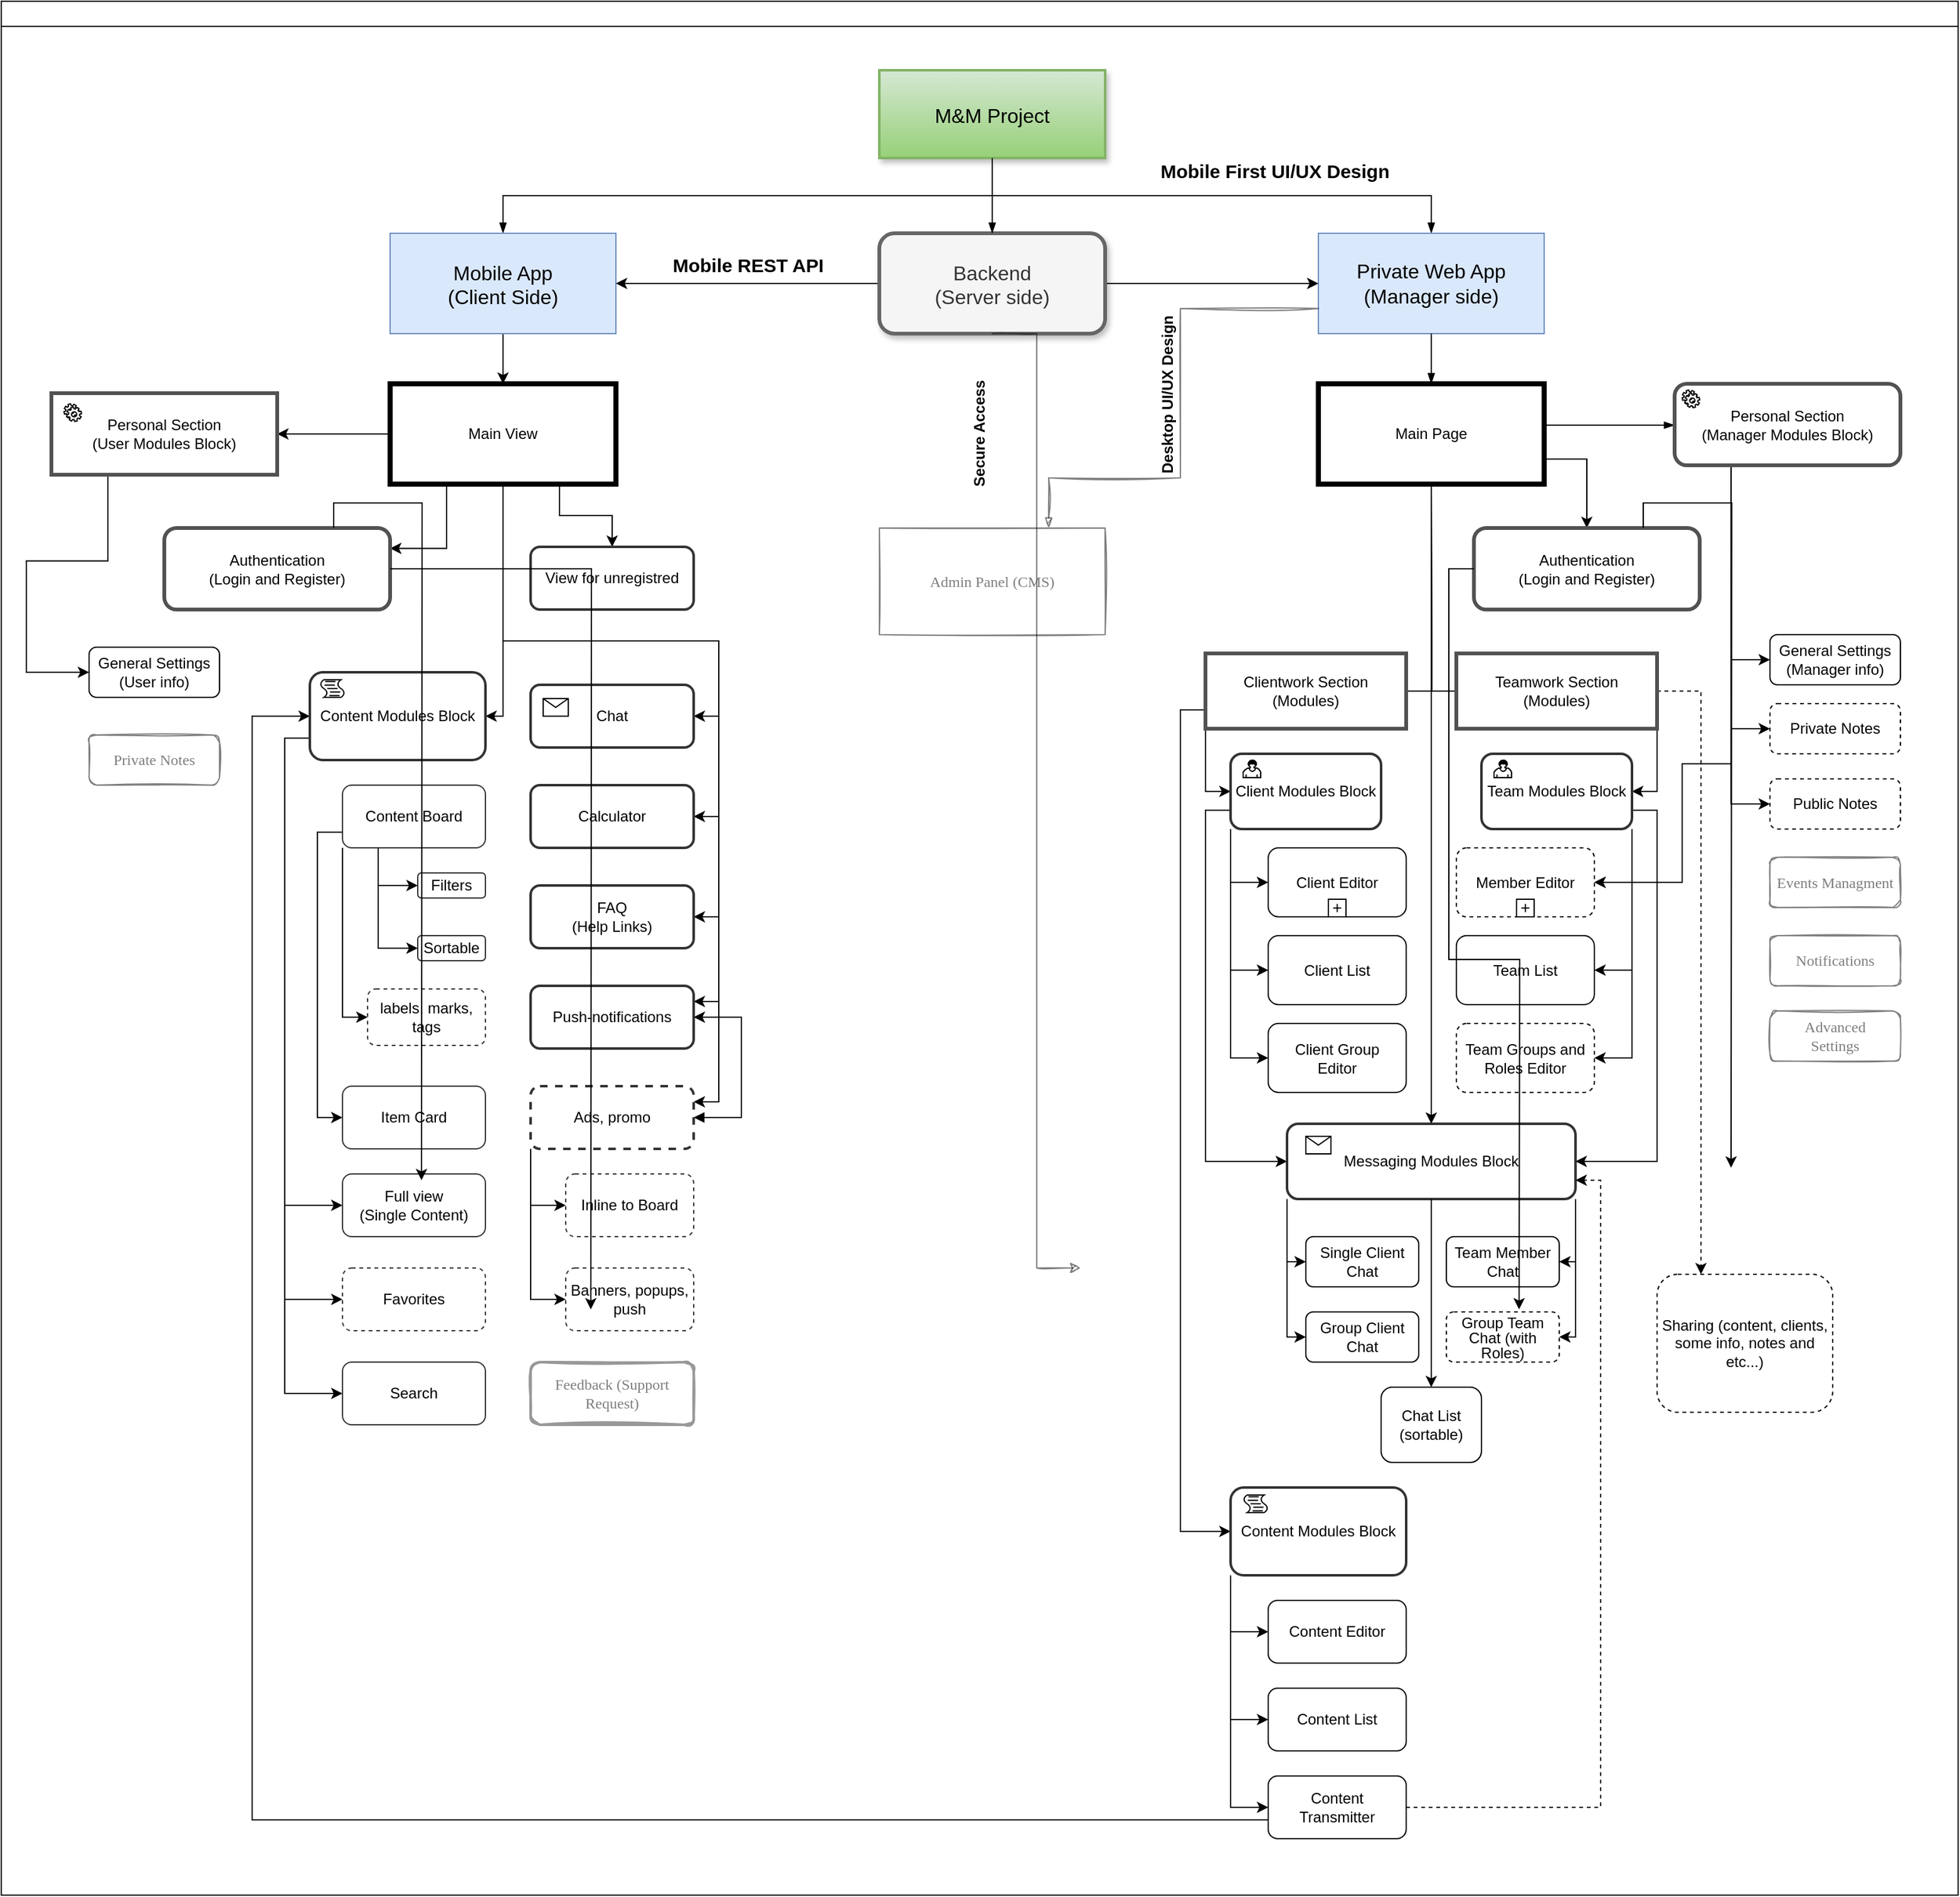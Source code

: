 <mxfile version="13.3.5" type="github"><diagram id="prtHgNgQTEPvFCAcTncT" name="Page-1"><mxGraphModel dx="7110" dy="5968.5" grid="1" gridSize="10" guides="1" tooltips="1" connect="1" arrows="1" fold="1" page="1" pageScale="1.5" pageWidth="827" pageHeight="1169" math="0" shadow="0"><root><mxCell id="0"/><mxCell id="1" parent="0"/><mxCell id="dNxyNK7c78bLwvsdeMH5-11" value="" style="swimlane;html=1;startSize=20;horizontal=1;containerType=tree;glass=0;sketch=0;" parent="1" vertex="1"><mxGeometry x="90" y="-1700" width="1560" height="1510" as="geometry"/></mxCell><UserObject label="M&amp;M Project" name="Evan Miller" position="CFO" location="Office 1" email="me@example.com" placeholders="1" id="dNxyNK7c78bLwvsdeMH5-12"><mxCell style="shadow=1;rounded=0;strokeWidth=2;fillColor=#d5e8d4;strokeColor=#82b366;gradientColor=#97d077;fontSize=16;" parent="dNxyNK7c78bLwvsdeMH5-11" vertex="1"><mxGeometry x="700" y="55" width="180" height="70" as="geometry"/></mxCell></UserObject><mxCell id="dNxyNK7c78bLwvsdeMH5-13" value="" style="endArrow=blockThin;endFill=1;fontSize=11;edgeStyle=elbowEdgeStyle;elbow=vertical;rounded=0;" parent="dNxyNK7c78bLwvsdeMH5-11" source="dNxyNK7c78bLwvsdeMH5-12" target="dNxyNK7c78bLwvsdeMH5-14" edge="1"><mxGeometry relative="1" as="geometry"/></mxCell><mxCell id="cLNe3ezKOy1IJ42l0Gmc-123" style="edgeStyle=elbowEdgeStyle;rounded=0;orthogonalLoop=1;jettySize=auto;html=1;exitX=0.5;exitY=1;exitDx=0;exitDy=0;entryX=0.5;entryY=0;entryDx=0;entryDy=0;shadow=0;" parent="dNxyNK7c78bLwvsdeMH5-11" source="dNxyNK7c78bLwvsdeMH5-14" target="cLNe3ezKOy1IJ42l0Gmc-119" edge="1"><mxGeometry relative="1" as="geometry"/></mxCell><mxCell id="cLNe3ezKOy1IJ42l0Gmc-186" style="edgeStyle=orthogonalEdgeStyle;rounded=0;orthogonalLoop=1;jettySize=auto;html=1;exitX=0.5;exitY=1;exitDx=0;exitDy=0;entryX=1;entryY=0.25;entryDx=0;entryDy=0;shadow=0;startArrow=none;startFill=0;fontFamily=Comic Sans MS;fontSize=16;" parent="dNxyNK7c78bLwvsdeMH5-11" source="cLNe3ezKOy1IJ42l0Gmc-119" target="cLNe3ezKOy1IJ42l0Gmc-177" edge="1"><mxGeometry relative="1" as="geometry"><Array as="points"><mxPoint x="400" y="510"/><mxPoint x="572" y="510"/><mxPoint x="572" y="877"/></Array></mxGeometry></mxCell><UserObject label="Mobile App &#10;(Client Side)" name="Edward Morrison" position="Brand Manager" location="Office 2" email="me@example.com" placeholders="1" id="dNxyNK7c78bLwvsdeMH5-14"><mxCell style="fillColor=#dae8fc;strokeColor=#6c8ebf;fontSize=16;" parent="dNxyNK7c78bLwvsdeMH5-11" vertex="1"><mxGeometry x="310" y="185" width="180" height="80" as="geometry"/></mxCell></UserObject><mxCell id="dNxyNK7c78bLwvsdeMH5-17" value="" style="endArrow=blockThin;endFill=1;fontSize=11;edgeStyle=elbowEdgeStyle;elbow=vertical;rounded=0;" parent="dNxyNK7c78bLwvsdeMH5-11" source="dNxyNK7c78bLwvsdeMH5-12" target="dNxyNK7c78bLwvsdeMH5-18" edge="1"><mxGeometry relative="1" as="geometry"/></mxCell><UserObject label="Private Web App &lt;br style=&quot;font-size: 16px;&quot;&gt;(Manager side)" placeholders="1" id="dNxyNK7c78bLwvsdeMH5-18"><mxCell style="whiteSpace=wrap;html=1;shadow=0;perimeterSpacing=0;fillColor=#dae8fc;strokeColor=#6c8ebf;fontSize=16;" parent="dNxyNK7c78bLwvsdeMH5-11" vertex="1"><mxGeometry x="1050" y="185" width="180" height="80" as="geometry"/></mxCell></UserObject><mxCell id="cLNe3ezKOy1IJ42l0Gmc-124" style="edgeStyle=elbowEdgeStyle;rounded=0;orthogonalLoop=1;jettySize=auto;html=1;exitX=0;exitY=0.5;exitDx=0;exitDy=0;entryX=1;entryY=0.5;entryDx=0;entryDy=0;shadow=0;" parent="dNxyNK7c78bLwvsdeMH5-11" source="dNxyNK7c78bLwvsdeMH5-16" target="dNxyNK7c78bLwvsdeMH5-14" edge="1"><mxGeometry relative="1" as="geometry"/></mxCell><mxCell id="cLNe3ezKOy1IJ42l0Gmc-125" style="edgeStyle=elbowEdgeStyle;rounded=0;orthogonalLoop=1;jettySize=auto;html=1;exitX=1;exitY=0.5;exitDx=0;exitDy=0;entryX=0;entryY=0.5;entryDx=0;entryDy=0;shadow=0;" parent="dNxyNK7c78bLwvsdeMH5-11" source="dNxyNK7c78bLwvsdeMH5-16" target="dNxyNK7c78bLwvsdeMH5-18" edge="1"><mxGeometry relative="1" as="geometry"/></mxCell><UserObject label="Backend &#10;(Server side)" placeholders="1" id="dNxyNK7c78bLwvsdeMH5-16"><mxCell style="rounded=1;shadow=1;fillColor=#f5f5f5;strokeColor=#666666;fontColor=#333333;glass=0;strokeWidth=3;fontSize=16;" parent="dNxyNK7c78bLwvsdeMH5-11" vertex="1"><mxGeometry x="700" y="185" width="180" height="80" as="geometry"/></mxCell></UserObject><mxCell id="dNxyNK7c78bLwvsdeMH5-15" value="" style="endArrow=blockThin;endFill=1;fontSize=11;edgeStyle=elbowEdgeStyle;elbow=vertical;rounded=0;" parent="dNxyNK7c78bLwvsdeMH5-11" source="dNxyNK7c78bLwvsdeMH5-12" target="dNxyNK7c78bLwvsdeMH5-16" edge="1"><mxGeometry relative="1" as="geometry"/></mxCell><mxCell id="cLNe3ezKOy1IJ42l0Gmc-4" value="" style="edgeStyle=orthogonalEdgeStyle;startArrow=none;endArrow=none;rounded=0;targetPortConstraint=eastwest;sourcePortConstraint=northsouth;" parent="dNxyNK7c78bLwvsdeMH5-11" target="cLNe3ezKOy1IJ42l0Gmc-6" edge="1"><mxGeometry relative="1" as="geometry"><mxPoint x="1140" y="385" as="sourcePoint"/></mxGeometry></mxCell><mxCell id="cLNe3ezKOy1IJ42l0Gmc-5" value="" style="edgeStyle=orthogonalEdgeStyle;startArrow=none;endArrow=none;rounded=0;targetPortConstraint=eastwest;sourcePortConstraint=northsouth;" parent="dNxyNK7c78bLwvsdeMH5-11" target="cLNe3ezKOy1IJ42l0Gmc-7" edge="1"><mxGeometry relative="1" as="geometry"><mxPoint x="1140" y="385" as="sourcePoint"/></mxGeometry></mxCell><mxCell id="cLNe3ezKOy1IJ42l0Gmc-58" style="edgeStyle=orthogonalEdgeStyle;rounded=0;orthogonalLoop=1;jettySize=auto;html=1;exitX=0;exitY=1;exitDx=0;exitDy=0;entryX=0;entryY=0.5;entryDx=0;entryDy=0;" parent="dNxyNK7c78bLwvsdeMH5-11" source="cLNe3ezKOy1IJ42l0Gmc-6" target="cLNe3ezKOy1IJ42l0Gmc-13" edge="1"><mxGeometry relative="1" as="geometry"/></mxCell><mxCell id="cLNe3ezKOy1IJ42l0Gmc-101" style="edgeStyle=orthogonalEdgeStyle;rounded=0;orthogonalLoop=1;jettySize=auto;html=1;exitX=0;exitY=0.75;exitDx=0;exitDy=0;entryX=0;entryY=0.5;entryDx=0;entryDy=0;" parent="dNxyNK7c78bLwvsdeMH5-11" source="cLNe3ezKOy1IJ42l0Gmc-6" target="cLNe3ezKOy1IJ42l0Gmc-100" edge="1"><mxGeometry relative="1" as="geometry"/></mxCell><mxCell id="cLNe3ezKOy1IJ42l0Gmc-6" value="Clientwork Section&lt;br&gt;(Modules)" style="whiteSpace=wrap;html=1;align=center;verticalAlign=middle;treeFolding=1;treeMoving=1;strokeWidth=3;strokeColor=#525252;" parent="dNxyNK7c78bLwvsdeMH5-11" vertex="1"><mxGeometry x="960" y="520" width="160" height="60" as="geometry"/></mxCell><mxCell id="cLNe3ezKOy1IJ42l0Gmc-75" style="edgeStyle=orthogonalEdgeStyle;rounded=0;orthogonalLoop=1;jettySize=auto;html=1;exitX=1;exitY=1;exitDx=0;exitDy=0;entryX=1;entryY=0.5;entryDx=0;entryDy=0;" parent="dNxyNK7c78bLwvsdeMH5-11" source="cLNe3ezKOy1IJ42l0Gmc-7" target="cLNe3ezKOy1IJ42l0Gmc-40" edge="1"><mxGeometry relative="1" as="geometry"><Array as="points"><mxPoint x="1320" y="630"/></Array></mxGeometry></mxCell><mxCell id="cLNe3ezKOy1IJ42l0Gmc-118" style="edgeStyle=elbowEdgeStyle;rounded=0;orthogonalLoop=1;jettySize=auto;html=1;exitX=1;exitY=0.5;exitDx=0;exitDy=0;entryX=0.25;entryY=0;entryDx=0;entryDy=0;shadow=0;dashed=1;" parent="dNxyNK7c78bLwvsdeMH5-11" source="cLNe3ezKOy1IJ42l0Gmc-7" target="cLNe3ezKOy1IJ42l0Gmc-115" edge="1"><mxGeometry relative="1" as="geometry"><Array as="points"><mxPoint x="1355" y="655"/></Array></mxGeometry></mxCell><mxCell id="cLNe3ezKOy1IJ42l0Gmc-7" value="Teamwork Section&lt;br&gt;(Modules)" style="whiteSpace=wrap;html=1;align=center;verticalAlign=middle;treeFolding=1;treeMoving=1;strokeWidth=3;strokeColor=#525252;" parent="dNxyNK7c78bLwvsdeMH5-11" vertex="1"><mxGeometry x="1160" y="520" width="160" height="60" as="geometry"/></mxCell><mxCell id="cLNe3ezKOy1IJ42l0Gmc-10" value="" style="endArrow=blockThin;endFill=1;fontSize=11;edgeStyle=elbowEdgeStyle;elbow=vertical;rounded=0;" parent="dNxyNK7c78bLwvsdeMH5-11" source="dNxyNK7c78bLwvsdeMH5-18" target="cLNe3ezKOy1IJ42l0Gmc-11" edge="1"><mxGeometry relative="1" as="geometry"><mxPoint x="830" y="140" as="sourcePoint"/></mxGeometry></mxCell><mxCell id="cLNe3ezKOy1IJ42l0Gmc-167" style="edgeStyle=orthogonalEdgeStyle;rounded=0;orthogonalLoop=1;jettySize=auto;html=1;exitX=1;exitY=0.75;exitDx=0;exitDy=0;entryX=0.5;entryY=0;entryDx=0;entryDy=0;shadow=0;fontSize=16;" parent="dNxyNK7c78bLwvsdeMH5-11" source="cLNe3ezKOy1IJ42l0Gmc-11" target="cLNe3ezKOy1IJ42l0Gmc-164" edge="1"><mxGeometry relative="1" as="geometry"/></mxCell><UserObject label="Main Page" placeholders="1" id="cLNe3ezKOy1IJ42l0Gmc-11"><mxCell style="whiteSpace=wrap;html=1;shadow=0;sketch=0;glass=0;strokeWidth=4;" parent="dNxyNK7c78bLwvsdeMH5-11" vertex="1"><mxGeometry x="1050" y="305" width="180" height="80" as="geometry"/></mxCell></UserObject><mxCell id="cLNe3ezKOy1IJ42l0Gmc-66" style="edgeStyle=orthogonalEdgeStyle;rounded=0;orthogonalLoop=1;jettySize=auto;html=1;exitX=0;exitY=1;exitDx=0;exitDy=0;entryX=0;entryY=0.5;entryDx=0;entryDy=0;" parent="dNxyNK7c78bLwvsdeMH5-11" source="cLNe3ezKOy1IJ42l0Gmc-13" target="cLNe3ezKOy1IJ42l0Gmc-31" edge="1"><mxGeometry relative="1" as="geometry"/></mxCell><mxCell id="cLNe3ezKOy1IJ42l0Gmc-67" style="edgeStyle=orthogonalEdgeStyle;rounded=0;orthogonalLoop=1;jettySize=auto;html=1;exitX=0;exitY=1;exitDx=0;exitDy=0;entryX=0;entryY=0.5;entryDx=0;entryDy=0;" parent="dNxyNK7c78bLwvsdeMH5-11" source="cLNe3ezKOy1IJ42l0Gmc-13" target="cLNe3ezKOy1IJ42l0Gmc-34" edge="1"><mxGeometry relative="1" as="geometry"/></mxCell><mxCell id="cLNe3ezKOy1IJ42l0Gmc-68" style="edgeStyle=orthogonalEdgeStyle;rounded=0;orthogonalLoop=1;jettySize=auto;html=1;exitX=0;exitY=1;exitDx=0;exitDy=0;entryX=0;entryY=0.5;entryDx=0;entryDy=0;" parent="dNxyNK7c78bLwvsdeMH5-11" source="cLNe3ezKOy1IJ42l0Gmc-13" target="cLNe3ezKOy1IJ42l0Gmc-37" edge="1"><mxGeometry relative="1" as="geometry"/></mxCell><mxCell id="cLNe3ezKOy1IJ42l0Gmc-77" style="edgeStyle=orthogonalEdgeStyle;rounded=0;orthogonalLoop=1;jettySize=auto;html=1;exitX=0;exitY=0.75;exitDx=0;exitDy=0;entryX=0;entryY=0.5;entryDx=0;entryDy=0;" parent="dNxyNK7c78bLwvsdeMH5-11" source="cLNe3ezKOy1IJ42l0Gmc-13" target="cLNe3ezKOy1IJ42l0Gmc-17" edge="1"><mxGeometry relative="1" as="geometry"/></mxCell><mxCell id="cLNe3ezKOy1IJ42l0Gmc-13" value="Client Modules Block" style="rounded=1;whiteSpace=wrap;html=1;sketch=0;shadow=0;perimeterSpacing=0;strokeWidth=2;strokeColor=#333333;" parent="dNxyNK7c78bLwvsdeMH5-11" vertex="1"><mxGeometry x="980" y="600" width="120" height="60" as="geometry"/></mxCell><mxCell id="cLNe3ezKOy1IJ42l0Gmc-15" value="Single Client Chat" style="rounded=1;whiteSpace=wrap;html=1;" parent="dNxyNK7c78bLwvsdeMH5-11" vertex="1"><mxGeometry x="1040" y="985" width="90" height="40" as="geometry"/></mxCell><mxCell id="cLNe3ezKOy1IJ42l0Gmc-81" style="edgeStyle=orthogonalEdgeStyle;rounded=0;orthogonalLoop=1;jettySize=auto;html=1;exitX=0;exitY=1;exitDx=0;exitDy=0;entryX=0;entryY=0.5;entryDx=0;entryDy=0;" parent="dNxyNK7c78bLwvsdeMH5-11" source="cLNe3ezKOy1IJ42l0Gmc-17" target="cLNe3ezKOy1IJ42l0Gmc-15" edge="1"><mxGeometry relative="1" as="geometry"><Array as="points"><mxPoint x="1025" y="1005"/></Array></mxGeometry></mxCell><mxCell id="cLNe3ezKOy1IJ42l0Gmc-82" style="edgeStyle=orthogonalEdgeStyle;rounded=0;orthogonalLoop=1;jettySize=auto;html=1;exitX=0;exitY=1;exitDx=0;exitDy=0;entryX=0;entryY=0.5;entryDx=0;entryDy=0;" parent="dNxyNK7c78bLwvsdeMH5-11" source="cLNe3ezKOy1IJ42l0Gmc-17" target="cLNe3ezKOy1IJ42l0Gmc-39" edge="1"><mxGeometry relative="1" as="geometry"><Array as="points"><mxPoint x="1025" y="1065"/></Array></mxGeometry></mxCell><mxCell id="cLNe3ezKOy1IJ42l0Gmc-83" style="edgeStyle=orthogonalEdgeStyle;rounded=0;orthogonalLoop=1;jettySize=auto;html=1;exitX=1;exitY=1;exitDx=0;exitDy=0;entryX=1;entryY=0.5;entryDx=0;entryDy=0;" parent="dNxyNK7c78bLwvsdeMH5-11" source="cLNe3ezKOy1IJ42l0Gmc-17" target="cLNe3ezKOy1IJ42l0Gmc-79" edge="1"><mxGeometry relative="1" as="geometry"><Array as="points"><mxPoint x="1255" y="1005"/></Array></mxGeometry></mxCell><mxCell id="cLNe3ezKOy1IJ42l0Gmc-84" style="edgeStyle=orthogonalEdgeStyle;rounded=0;orthogonalLoop=1;jettySize=auto;html=1;exitX=1;exitY=1;exitDx=0;exitDy=0;entryX=1;entryY=0.5;entryDx=0;entryDy=0;" parent="dNxyNK7c78bLwvsdeMH5-11" source="cLNe3ezKOy1IJ42l0Gmc-17" target="cLNe3ezKOy1IJ42l0Gmc-80" edge="1"><mxGeometry relative="1" as="geometry"><Array as="points"><mxPoint x="1255" y="1065"/></Array></mxGeometry></mxCell><mxCell id="cLNe3ezKOy1IJ42l0Gmc-17" value="Messaging Modules Block" style="rounded=1;whiteSpace=wrap;html=1;strokeWidth=2;strokeColor=#333333;" parent="dNxyNK7c78bLwvsdeMH5-11" vertex="1"><mxGeometry x="1025" y="895" width="230" height="60" as="geometry"/></mxCell><mxCell id="cLNe3ezKOy1IJ42l0Gmc-31" value="Client Editor" style="html=1;whiteSpace=wrap;rounded=1;dropTarget=0;shadow=0;" parent="dNxyNK7c78bLwvsdeMH5-11" vertex="1"><mxGeometry x="1010" y="675" width="110" height="55" as="geometry"/></mxCell><mxCell id="cLNe3ezKOy1IJ42l0Gmc-33" value="" style="html=1;shape=plus;outlineConnect=0;" parent="cLNe3ezKOy1IJ42l0Gmc-31" vertex="1"><mxGeometry x="0.5" y="1" width="14" height="14" relative="1" as="geometry"><mxPoint x="-7" y="-14" as="offset"/></mxGeometry></mxCell><mxCell id="cLNe3ezKOy1IJ42l0Gmc-34" value="Client List" style="html=1;whiteSpace=wrap;rounded=1;dropTarget=0;" parent="dNxyNK7c78bLwvsdeMH5-11" vertex="1"><mxGeometry x="1010" y="745" width="110" height="55" as="geometry"/></mxCell><mxCell id="cLNe3ezKOy1IJ42l0Gmc-37" value="Client Group&lt;br&gt;Editor" style="html=1;whiteSpace=wrap;rounded=1;dropTarget=0;" parent="dNxyNK7c78bLwvsdeMH5-11" vertex="1"><mxGeometry x="1010" y="815" width="110" height="55" as="geometry"/></mxCell><mxCell id="cLNe3ezKOy1IJ42l0Gmc-39" value="Group Client Chat" style="rounded=1;whiteSpace=wrap;html=1;" parent="dNxyNK7c78bLwvsdeMH5-11" vertex="1"><mxGeometry x="1040" y="1045" width="90" height="40" as="geometry"/></mxCell><mxCell id="cLNe3ezKOy1IJ42l0Gmc-69" style="edgeStyle=orthogonalEdgeStyle;rounded=0;orthogonalLoop=1;jettySize=auto;html=1;exitX=1;exitY=1;exitDx=0;exitDy=0;entryX=1;entryY=0.5;entryDx=0;entryDy=0;" parent="dNxyNK7c78bLwvsdeMH5-11" source="cLNe3ezKOy1IJ42l0Gmc-40" target="cLNe3ezKOy1IJ42l0Gmc-49" edge="1"><mxGeometry relative="1" as="geometry"/></mxCell><mxCell id="cLNe3ezKOy1IJ42l0Gmc-70" style="edgeStyle=orthogonalEdgeStyle;rounded=0;orthogonalLoop=1;jettySize=auto;html=1;exitX=1;exitY=1;exitDx=0;exitDy=0;entryX=1;entryY=0.5;entryDx=0;entryDy=0;" parent="dNxyNK7c78bLwvsdeMH5-11" source="cLNe3ezKOy1IJ42l0Gmc-40" target="cLNe3ezKOy1IJ42l0Gmc-52" edge="1"><mxGeometry relative="1" as="geometry"/></mxCell><mxCell id="cLNe3ezKOy1IJ42l0Gmc-71" style="edgeStyle=orthogonalEdgeStyle;rounded=0;orthogonalLoop=1;jettySize=auto;html=1;exitX=1;exitY=1;exitDx=0;exitDy=0;entryX=1;entryY=0.5;entryDx=0;entryDy=0;" parent="dNxyNK7c78bLwvsdeMH5-11" source="cLNe3ezKOy1IJ42l0Gmc-40" target="cLNe3ezKOy1IJ42l0Gmc-54" edge="1"><mxGeometry relative="1" as="geometry"/></mxCell><mxCell id="cLNe3ezKOy1IJ42l0Gmc-78" style="edgeStyle=orthogonalEdgeStyle;rounded=0;orthogonalLoop=1;jettySize=auto;html=1;exitX=1;exitY=0.75;exitDx=0;exitDy=0;entryX=1;entryY=0.5;entryDx=0;entryDy=0;" parent="dNxyNK7c78bLwvsdeMH5-11" source="cLNe3ezKOy1IJ42l0Gmc-40" target="cLNe3ezKOy1IJ42l0Gmc-17" edge="1"><mxGeometry relative="1" as="geometry"/></mxCell><mxCell id="cLNe3ezKOy1IJ42l0Gmc-40" value="Team Modules Block" style="rounded=1;whiteSpace=wrap;html=1;strokeWidth=2;strokeColor=#333333;" parent="dNxyNK7c78bLwvsdeMH5-11" vertex="1"><mxGeometry x="1180" y="600" width="120" height="60" as="geometry"/></mxCell><mxCell id="cLNe3ezKOy1IJ42l0Gmc-47" value="" style="endArrow=blockThin;endFill=1;fontSize=11;edgeStyle=orthogonalEdgeStyle;elbow=vertical;rounded=0;exitX=0;exitY=0.75;exitDx=0;exitDy=0;entryX=0.75;entryY=0;entryDx=0;entryDy=0;sketch=1;opacity=50;" parent="dNxyNK7c78bLwvsdeMH5-11" source="dNxyNK7c78bLwvsdeMH5-18" target="cLNe3ezKOy1IJ42l0Gmc-48" edge="1"><mxGeometry relative="1" as="geometry"><mxPoint x="1280" y="255" as="sourcePoint"/><Array as="points"><mxPoint x="940" y="245"/><mxPoint x="940" y="380"/><mxPoint x="835" y="380"/></Array></mxGeometry></mxCell><UserObject label="&lt;font face=&quot;Comic Sans MS&quot;&gt;Admin Panel (CMS)&lt;/font&gt;" placeholders="1" id="cLNe3ezKOy1IJ42l0Gmc-48"><mxCell style="whiteSpace=wrap;html=1;shadow=0;sketch=1;glass=0;opacity=50;textOpacity=50;" parent="dNxyNK7c78bLwvsdeMH5-11" vertex="1"><mxGeometry x="700" y="420" width="180" height="85" as="geometry"/></mxCell></UserObject><mxCell id="cLNe3ezKOy1IJ42l0Gmc-49" value="Member Editor" style="html=1;whiteSpace=wrap;rounded=1;dropTarget=0;dashed=1;" parent="dNxyNK7c78bLwvsdeMH5-11" vertex="1"><mxGeometry x="1160" y="675" width="110" height="55" as="geometry"/></mxCell><mxCell id="cLNe3ezKOy1IJ42l0Gmc-51" value="" style="html=1;shape=plus;outlineConnect=0;" parent="cLNe3ezKOy1IJ42l0Gmc-49" vertex="1"><mxGeometry x="0.5" y="1" width="14" height="14" relative="1" as="geometry"><mxPoint x="-7" y="-14" as="offset"/></mxGeometry></mxCell><mxCell id="cLNe3ezKOy1IJ42l0Gmc-52" value="Team List" style="html=1;whiteSpace=wrap;rounded=1;dropTarget=0;" parent="dNxyNK7c78bLwvsdeMH5-11" vertex="1"><mxGeometry x="1160" y="745" width="110" height="55" as="geometry"/></mxCell><mxCell id="cLNe3ezKOy1IJ42l0Gmc-54" value="Team Groups and Roles Editor" style="html=1;whiteSpace=wrap;rounded=1;dropTarget=0;dashed=1;" parent="dNxyNK7c78bLwvsdeMH5-11" vertex="1"><mxGeometry x="1160" y="815" width="110" height="55" as="geometry"/></mxCell><mxCell id="cLNe3ezKOy1IJ42l0Gmc-60" value="" style="html=1;shape=mxgraph.bpmn.user_task;outlineConnect=0;" parent="dNxyNK7c78bLwvsdeMH5-11" vertex="1"><mxGeometry x="990" y="605" width="14" height="14" as="geometry"/></mxCell><mxCell id="cLNe3ezKOy1IJ42l0Gmc-65" value="" style="html=1;shape=mxgraph.bpmn.user_task;outlineConnect=0;" parent="dNxyNK7c78bLwvsdeMH5-11" vertex="1"><mxGeometry x="1190" y="605" width="14" height="14" as="geometry"/></mxCell><mxCell id="cLNe3ezKOy1IJ42l0Gmc-72" style="edgeStyle=orthogonalEdgeStyle;rounded=0;orthogonalLoop=1;jettySize=auto;html=1;exitX=0.5;exitY=1;exitDx=0;exitDy=0;entryX=0.5;entryY=0;entryDx=0;entryDy=0;" parent="dNxyNK7c78bLwvsdeMH5-11" source="cLNe3ezKOy1IJ42l0Gmc-11" target="cLNe3ezKOy1IJ42l0Gmc-17" edge="1"><mxGeometry relative="1" as="geometry"><mxPoint x="1140" y="790" as="targetPoint"/></mxGeometry></mxCell><mxCell id="cLNe3ezKOy1IJ42l0Gmc-73" value="" style="endArrow=blockThin;endFill=1;fontSize=11;edgeStyle=elbowEdgeStyle;elbow=vertical;rounded=0;exitX=1;exitY=0.5;exitDx=0;exitDy=0;" parent="dNxyNK7c78bLwvsdeMH5-11" source="cLNe3ezKOy1IJ42l0Gmc-11" target="cLNe3ezKOy1IJ42l0Gmc-74" edge="1"><mxGeometry relative="1" as="geometry"><mxPoint x="1280" y="255" as="sourcePoint"/><Array as="points"><mxPoint x="1320" y="338"/><mxPoint x="1290" y="338"/></Array></mxGeometry></mxCell><mxCell id="cLNe3ezKOy1IJ42l0Gmc-86" style="edgeStyle=orthogonalEdgeStyle;rounded=0;orthogonalLoop=1;jettySize=auto;html=1;exitX=0.25;exitY=1;exitDx=0;exitDy=0;entryX=1;entryY=0.5;entryDx=0;entryDy=0;" parent="dNxyNK7c78bLwvsdeMH5-11" source="cLNe3ezKOy1IJ42l0Gmc-74" target="cLNe3ezKOy1IJ42l0Gmc-49" edge="1"><mxGeometry relative="1" as="geometry"><Array as="points"><mxPoint x="1379" y="608"/><mxPoint x="1340" y="608"/><mxPoint x="1340" y="703"/></Array></mxGeometry></mxCell><mxCell id="cLNe3ezKOy1IJ42l0Gmc-89" style="edgeStyle=orthogonalEdgeStyle;rounded=0;orthogonalLoop=1;jettySize=auto;html=1;exitX=0.25;exitY=1;exitDx=0;exitDy=0;entryX=0;entryY=0.5;entryDx=0;entryDy=0;" parent="dNxyNK7c78bLwvsdeMH5-11" source="cLNe3ezKOy1IJ42l0Gmc-74" target="cLNe3ezKOy1IJ42l0Gmc-87" edge="1"><mxGeometry relative="1" as="geometry"/></mxCell><mxCell id="cLNe3ezKOy1IJ42l0Gmc-91" style="edgeStyle=orthogonalEdgeStyle;rounded=0;orthogonalLoop=1;jettySize=auto;html=1;exitX=0.25;exitY=1;exitDx=0;exitDy=0;entryX=0;entryY=0.5;entryDx=0;entryDy=0;" parent="dNxyNK7c78bLwvsdeMH5-11" source="cLNe3ezKOy1IJ42l0Gmc-74" target="cLNe3ezKOy1IJ42l0Gmc-90" edge="1"><mxGeometry relative="1" as="geometry"/></mxCell><mxCell id="cLNe3ezKOy1IJ42l0Gmc-93" style="edgeStyle=orthogonalEdgeStyle;rounded=0;orthogonalLoop=1;jettySize=auto;html=1;exitX=0.25;exitY=1;exitDx=0;exitDy=0;entryX=0;entryY=0.5;entryDx=0;entryDy=0;" parent="dNxyNK7c78bLwvsdeMH5-11" source="cLNe3ezKOy1IJ42l0Gmc-74" target="cLNe3ezKOy1IJ42l0Gmc-92" edge="1"><mxGeometry relative="1" as="geometry"/></mxCell><UserObject label="Personal Section&lt;br&gt;(Manager Modules Block)" placeholders="1" id="cLNe3ezKOy1IJ42l0Gmc-74"><mxCell style="whiteSpace=wrap;html=1;shadow=0;sketch=0;glass=0;strokeWidth=3;strokeColor=#525252;rounded=1;" parent="dNxyNK7c78bLwvsdeMH5-11" vertex="1"><mxGeometry x="1334" y="305" width="180" height="65" as="geometry"/></mxCell></UserObject><mxCell id="cLNe3ezKOy1IJ42l0Gmc-79" value="Team Member Chat" style="rounded=1;whiteSpace=wrap;html=1;" parent="dNxyNK7c78bLwvsdeMH5-11" vertex="1"><mxGeometry x="1152" y="985" width="90" height="40" as="geometry"/></mxCell><mxCell id="cLNe3ezKOy1IJ42l0Gmc-80" value="&lt;p style=&quot;line-height: 100%&quot;&gt;Group Team Chat (with Roles)&lt;/p&gt;" style="rounded=1;whiteSpace=wrap;html=1;dashed=1;" parent="dNxyNK7c78bLwvsdeMH5-11" vertex="1"><mxGeometry x="1152" y="1045" width="90" height="40" as="geometry"/></mxCell><mxCell id="cLNe3ezKOy1IJ42l0Gmc-87" value="General Settings&lt;br&gt;(Manager info)" style="rounded=1;whiteSpace=wrap;html=1;shadow=0;glass=0;gradientColor=none;" parent="dNxyNK7c78bLwvsdeMH5-11" vertex="1"><mxGeometry x="1410" y="505" width="104" height="40" as="geometry"/></mxCell><mxCell id="cLNe3ezKOy1IJ42l0Gmc-90" value="Private Notes" style="rounded=1;whiteSpace=wrap;html=1;shadow=0;glass=0;gradientColor=none;dashed=1;" parent="dNxyNK7c78bLwvsdeMH5-11" vertex="1"><mxGeometry x="1410" y="560" width="104" height="40" as="geometry"/></mxCell><mxCell id="cLNe3ezKOy1IJ42l0Gmc-92" value="Public Notes" style="rounded=1;whiteSpace=wrap;html=1;shadow=0;glass=0;gradientColor=none;dashed=1;" parent="dNxyNK7c78bLwvsdeMH5-11" vertex="1"><mxGeometry x="1410" y="620" width="104" height="40" as="geometry"/></mxCell><mxCell id="cLNe3ezKOy1IJ42l0Gmc-94" value="Advanced &lt;br&gt;Settings" style="rounded=1;whiteSpace=wrap;html=1;shadow=0;glass=0;gradientColor=none;sketch=1;textOpacity=50;opacity=50;fontFamily=Comic Sans MS;" parent="dNxyNK7c78bLwvsdeMH5-11" vertex="1"><mxGeometry x="1410" y="805" width="104" height="40" as="geometry"/></mxCell><mxCell id="cLNe3ezKOy1IJ42l0Gmc-95" style="edgeStyle=orthogonalEdgeStyle;rounded=0;orthogonalLoop=1;jettySize=auto;html=1;exitX=0.5;exitY=1;exitDx=0;exitDy=0;entryX=0.5;entryY=0;entryDx=0;entryDy=0;" parent="dNxyNK7c78bLwvsdeMH5-11" source="cLNe3ezKOy1IJ42l0Gmc-17" target="cLNe3ezKOy1IJ42l0Gmc-96" edge="1"><mxGeometry relative="1" as="geometry"><mxPoint x="1140" y="885" as="targetPoint"/><mxPoint x="1280" y="470" as="sourcePoint"/></mxGeometry></mxCell><mxCell id="cLNe3ezKOy1IJ42l0Gmc-96" value="Chat List&lt;br&gt;(sortable)" style="rounded=1;whiteSpace=wrap;html=1;" parent="dNxyNK7c78bLwvsdeMH5-11" vertex="1"><mxGeometry x="1100" y="1105" width="80" height="60" as="geometry"/></mxCell><mxCell id="cLNe3ezKOy1IJ42l0Gmc-99" value="Events Managment" style="rounded=1;whiteSpace=wrap;html=1;shadow=0;glass=0;gradientColor=none;sketch=1;textOpacity=50;opacity=50;fontFamily=Comic Sans MS;" parent="dNxyNK7c78bLwvsdeMH5-11" vertex="1"><mxGeometry x="1410" y="682.5" width="104" height="40" as="geometry"/></mxCell><mxCell id="cLNe3ezKOy1IJ42l0Gmc-98" value="Notifications" style="rounded=1;whiteSpace=wrap;html=1;shadow=0;glass=0;gradientColor=none;sketch=1;textOpacity=50;opacity=50;fontFamily=Comic Sans MS;" parent="dNxyNK7c78bLwvsdeMH5-11" vertex="1"><mxGeometry x="1410" y="745" width="104" height="40" as="geometry"/></mxCell><mxCell id="cLNe3ezKOy1IJ42l0Gmc-110" style="edgeStyle=orthogonalEdgeStyle;rounded=0;orthogonalLoop=1;jettySize=auto;html=1;exitX=0;exitY=1;exitDx=0;exitDy=0;entryX=0;entryY=0.5;entryDx=0;entryDy=0;" parent="dNxyNK7c78bLwvsdeMH5-11" source="cLNe3ezKOy1IJ42l0Gmc-100" target="cLNe3ezKOy1IJ42l0Gmc-102" edge="1"><mxGeometry relative="1" as="geometry"/></mxCell><mxCell id="cLNe3ezKOy1IJ42l0Gmc-111" style="edgeStyle=orthogonalEdgeStyle;rounded=0;orthogonalLoop=1;jettySize=auto;html=1;exitX=0;exitY=1;exitDx=0;exitDy=0;entryX=0;entryY=0.5;entryDx=0;entryDy=0;" parent="dNxyNK7c78bLwvsdeMH5-11" source="cLNe3ezKOy1IJ42l0Gmc-100" target="cLNe3ezKOy1IJ42l0Gmc-103" edge="1"><mxGeometry relative="1" as="geometry"/></mxCell><mxCell id="cLNe3ezKOy1IJ42l0Gmc-112" style="edgeStyle=orthogonalEdgeStyle;rounded=0;orthogonalLoop=1;jettySize=auto;html=1;exitX=0;exitY=1;exitDx=0;exitDy=0;entryX=0;entryY=0.5;entryDx=0;entryDy=0;" parent="dNxyNK7c78bLwvsdeMH5-11" source="cLNe3ezKOy1IJ42l0Gmc-100" target="cLNe3ezKOy1IJ42l0Gmc-109" edge="1"><mxGeometry relative="1" as="geometry"/></mxCell><mxCell id="cLNe3ezKOy1IJ42l0Gmc-100" value="Content Modules Block" style="rounded=1;whiteSpace=wrap;html=1;sketch=0;shadow=0;strokeWidth=2;strokeColor=#333333;" parent="dNxyNK7c78bLwvsdeMH5-11" vertex="1"><mxGeometry x="980" y="1185" width="140" height="70" as="geometry"/></mxCell><mxCell id="cLNe3ezKOy1IJ42l0Gmc-102" value="Content Editor" style="html=1;whiteSpace=wrap;rounded=1;dropTarget=0;" parent="dNxyNK7c78bLwvsdeMH5-11" vertex="1"><mxGeometry x="1010" y="1275" width="110" height="50" as="geometry"/></mxCell><mxCell id="cLNe3ezKOy1IJ42l0Gmc-103" value="Content List" style="html=1;whiteSpace=wrap;rounded=1;dropTarget=0;" parent="dNxyNK7c78bLwvsdeMH5-11" vertex="1"><mxGeometry x="1010" y="1345" width="110" height="50" as="geometry"/></mxCell><mxCell id="cLNe3ezKOy1IJ42l0Gmc-106" value="" style="html=1;shape=message;outlineConnect=0;" parent="dNxyNK7c78bLwvsdeMH5-11" vertex="1"><mxGeometry x="1040" y="905" width="20" height="14" as="geometry"/></mxCell><mxCell id="cLNe3ezKOy1IJ42l0Gmc-107" value="" style="shape=mxgraph.bpmn.service_task;html=1;outlineConnect=0;rounded=1;shadow=0;glass=0;strokeWidth=1;gradientColor=none;" parent="dNxyNK7c78bLwvsdeMH5-11" vertex="1"><mxGeometry x="1340" y="310" width="14" height="14" as="geometry"/></mxCell><mxCell id="cLNe3ezKOy1IJ42l0Gmc-108" value="" style="shape=mxgraph.bpmn.script_task;html=1;outlineConnect=0;rounded=1;shadow=0;glass=0;strokeWidth=1;" parent="dNxyNK7c78bLwvsdeMH5-11" vertex="1"><mxGeometry x="990" y="1191" width="20" height="14" as="geometry"/></mxCell><mxCell id="cLNe3ezKOy1IJ42l0Gmc-114" style="edgeStyle=orthogonalEdgeStyle;rounded=0;orthogonalLoop=1;jettySize=auto;html=1;exitX=1;exitY=0.5;exitDx=0;exitDy=0;entryX=1;entryY=0.75;entryDx=0;entryDy=0;sketch=0;shadow=0;dashed=1;" parent="dNxyNK7c78bLwvsdeMH5-11" source="cLNe3ezKOy1IJ42l0Gmc-109" target="cLNe3ezKOy1IJ42l0Gmc-17" edge="1"><mxGeometry relative="1" as="geometry"/></mxCell><mxCell id="cLNe3ezKOy1IJ42l0Gmc-188" style="edgeStyle=orthogonalEdgeStyle;rounded=0;orthogonalLoop=1;jettySize=auto;html=1;exitX=0;exitY=0.5;exitDx=0;exitDy=0;entryX=0;entryY=0.5;entryDx=0;entryDy=0;shadow=0;startArrow=none;startFill=0;fontFamily=Comic Sans MS;fontSize=16;" parent="dNxyNK7c78bLwvsdeMH5-11" source="cLNe3ezKOy1IJ42l0Gmc-109" target="cLNe3ezKOy1IJ42l0Gmc-143" edge="1"><mxGeometry relative="1" as="geometry"><Array as="points"><mxPoint x="1010" y="1450"/><mxPoint x="200" y="1450"/><mxPoint x="200" y="570"/></Array></mxGeometry></mxCell><mxCell id="cLNe3ezKOy1IJ42l0Gmc-109" value="Content &lt;br&gt;Transmitter" style="html=1;whiteSpace=wrap;rounded=1;dropTarget=0;" parent="dNxyNK7c78bLwvsdeMH5-11" vertex="1"><mxGeometry x="1010" y="1415" width="110" height="50" as="geometry"/></mxCell><mxCell id="cLNe3ezKOy1IJ42l0Gmc-115" value="Sharing (content, clients, some info, notes and etc...)" style="rounded=1;whiteSpace=wrap;html=1;sketch=0;shadow=0;dashed=1;" parent="dNxyNK7c78bLwvsdeMH5-11" vertex="1"><mxGeometry x="1320" y="1015" width="140" height="110" as="geometry"/></mxCell><mxCell id="cLNe3ezKOy1IJ42l0Gmc-122" style="edgeStyle=elbowEdgeStyle;rounded=0;orthogonalLoop=1;jettySize=auto;html=1;exitX=0;exitY=0.5;exitDx=0;exitDy=0;entryX=1;entryY=0.5;entryDx=0;entryDy=0;shadow=0;" parent="dNxyNK7c78bLwvsdeMH5-11" source="cLNe3ezKOy1IJ42l0Gmc-119" target="cLNe3ezKOy1IJ42l0Gmc-121" edge="1"><mxGeometry relative="1" as="geometry"/></mxCell><mxCell id="cLNe3ezKOy1IJ42l0Gmc-151" style="edgeStyle=orthogonalEdgeStyle;rounded=0;orthogonalLoop=1;jettySize=auto;html=1;entryX=1;entryY=0.5;entryDx=0;entryDy=0;shadow=0;fontSize=16;" parent="dNxyNK7c78bLwvsdeMH5-11" target="cLNe3ezKOy1IJ42l0Gmc-131" edge="1"><mxGeometry relative="1" as="geometry"><mxPoint x="400" y="390" as="sourcePoint"/><Array as="points"><mxPoint x="400" y="510"/><mxPoint x="572" y="510"/><mxPoint x="572" y="570"/></Array></mxGeometry></mxCell><mxCell id="cLNe3ezKOy1IJ42l0Gmc-152" style="edgeStyle=orthogonalEdgeStyle;rounded=0;orthogonalLoop=1;jettySize=auto;html=1;exitX=0.5;exitY=1;exitDx=0;exitDy=0;entryX=1;entryY=0.5;entryDx=0;entryDy=0;shadow=0;fontSize=16;" parent="dNxyNK7c78bLwvsdeMH5-11" source="cLNe3ezKOy1IJ42l0Gmc-119" target="cLNe3ezKOy1IJ42l0Gmc-132" edge="1"><mxGeometry relative="1" as="geometry"><Array as="points"><mxPoint x="400" y="510"/><mxPoint x="572" y="510"/><mxPoint x="572" y="650"/></Array></mxGeometry></mxCell><mxCell id="cLNe3ezKOy1IJ42l0Gmc-153" style="edgeStyle=orthogonalEdgeStyle;rounded=0;orthogonalLoop=1;jettySize=auto;html=1;exitX=0.5;exitY=1;exitDx=0;exitDy=0;entryX=1;entryY=0.5;entryDx=0;entryDy=0;shadow=0;fontSize=16;" parent="dNxyNK7c78bLwvsdeMH5-11" source="cLNe3ezKOy1IJ42l0Gmc-119" target="cLNe3ezKOy1IJ42l0Gmc-133" edge="1"><mxGeometry relative="1" as="geometry"><Array as="points"><mxPoint x="400" y="510"/><mxPoint x="572" y="510"/><mxPoint x="572" y="730"/></Array></mxGeometry></mxCell><mxCell id="cLNe3ezKOy1IJ42l0Gmc-170" style="edgeStyle=orthogonalEdgeStyle;rounded=0;orthogonalLoop=1;jettySize=auto;html=1;exitX=0.5;exitY=1;exitDx=0;exitDy=0;entryX=1;entryY=0.5;entryDx=0;entryDy=0;shadow=0;fontSize=16;" parent="dNxyNK7c78bLwvsdeMH5-11" source="cLNe3ezKOy1IJ42l0Gmc-119" target="cLNe3ezKOy1IJ42l0Gmc-143" edge="1"><mxGeometry relative="1" as="geometry"><Array as="points"><mxPoint x="400" y="570"/></Array></mxGeometry></mxCell><mxCell id="cLNe3ezKOy1IJ42l0Gmc-173" style="edgeStyle=orthogonalEdgeStyle;rounded=0;orthogonalLoop=1;jettySize=auto;html=1;exitX=0.25;exitY=1;exitDx=0;exitDy=0;entryX=1;entryY=0.25;entryDx=0;entryDy=0;shadow=0;fontSize=16;" parent="dNxyNK7c78bLwvsdeMH5-11" source="cLNe3ezKOy1IJ42l0Gmc-119" target="cLNe3ezKOy1IJ42l0Gmc-169" edge="1"><mxGeometry relative="1" as="geometry"/></mxCell><mxCell id="cLNe3ezKOy1IJ42l0Gmc-175" style="edgeStyle=orthogonalEdgeStyle;rounded=0;orthogonalLoop=1;jettySize=auto;html=1;exitX=0.75;exitY=1;exitDx=0;exitDy=0;shadow=0;fontSize=16;" parent="dNxyNK7c78bLwvsdeMH5-11" source="cLNe3ezKOy1IJ42l0Gmc-119" target="cLNe3ezKOy1IJ42l0Gmc-174" edge="1"><mxGeometry relative="1" as="geometry"/></mxCell><mxCell id="cLNe3ezKOy1IJ42l0Gmc-185" style="edgeStyle=orthogonalEdgeStyle;rounded=0;orthogonalLoop=1;jettySize=auto;html=1;exitX=0.5;exitY=1;exitDx=0;exitDy=0;entryX=1;entryY=0.25;entryDx=0;entryDy=0;shadow=0;startArrow=none;startFill=0;fontFamily=Comic Sans MS;fontSize=16;" parent="dNxyNK7c78bLwvsdeMH5-11" source="cLNe3ezKOy1IJ42l0Gmc-119" target="cLNe3ezKOy1IJ42l0Gmc-176" edge="1"><mxGeometry relative="1" as="geometry"><Array as="points"><mxPoint x="400" y="510"/><mxPoint x="572" y="510"/><mxPoint x="572" y="797"/></Array></mxGeometry></mxCell><UserObject label="Main View" placeholders="1" id="cLNe3ezKOy1IJ42l0Gmc-119"><mxCell style="whiteSpace=wrap;html=1;shadow=0;sketch=0;glass=0;strokeWidth=4;" parent="dNxyNK7c78bLwvsdeMH5-11" vertex="1"><mxGeometry x="310" y="305" width="180" height="80" as="geometry"/></mxCell></UserObject><mxCell id="cLNe3ezKOy1IJ42l0Gmc-187" style="edgeStyle=orthogonalEdgeStyle;rounded=0;orthogonalLoop=1;jettySize=auto;html=1;exitX=0.25;exitY=1;exitDx=0;exitDy=0;entryX=0;entryY=0.5;entryDx=0;entryDy=0;shadow=0;startArrow=none;startFill=0;fontFamily=Comic Sans MS;fontSize=16;" parent="dNxyNK7c78bLwvsdeMH5-11" source="cLNe3ezKOy1IJ42l0Gmc-121" target="cLNe3ezKOy1IJ42l0Gmc-129" edge="1"><mxGeometry relative="1" as="geometry"/></mxCell><UserObject label="Personal Section&lt;br&gt;(User Modules Block)" placeholders="1" id="cLNe3ezKOy1IJ42l0Gmc-121"><mxCell style="whiteSpace=wrap;html=1;shadow=0;sketch=0;glass=0;strokeWidth=3;strokeColor=#525252;" parent="dNxyNK7c78bLwvsdeMH5-11" vertex="1"><mxGeometry x="40" y="312.5" width="180" height="65" as="geometry"/></mxCell></UserObject><mxCell id="cLNe3ezKOy1IJ42l0Gmc-126" value="&lt;b&gt;&lt;font style=&quot;font-size: 15px&quot;&gt;Mobile REST API&lt;/font&gt;&lt;/b&gt;" style="text;html=1;align=center;verticalAlign=middle;resizable=0;points=[];autosize=1;" parent="dNxyNK7c78bLwvsdeMH5-11" vertex="1"><mxGeometry x="525" y="200" width="140" height="20" as="geometry"/></mxCell><mxCell id="cLNe3ezKOy1IJ42l0Gmc-128" value="&lt;b&gt;&lt;font style=&quot;font-size: 15px&quot;&gt;Mobile First UI/UX Design&lt;/font&gt;&lt;/b&gt;" style="text;html=1;align=center;verticalAlign=middle;resizable=0;points=[];autosize=1;" parent="dNxyNK7c78bLwvsdeMH5-11" vertex="1"><mxGeometry x="915" y="125" width="200" height="20" as="geometry"/></mxCell><mxCell id="cLNe3ezKOy1IJ42l0Gmc-129" value="General Settings&lt;br&gt;(User info)" style="rounded=1;whiteSpace=wrap;html=1;shadow=0;glass=0;gradientColor=none;" parent="dNxyNK7c78bLwvsdeMH5-11" vertex="1"><mxGeometry x="70" y="515" width="104" height="40" as="geometry"/></mxCell><mxCell id="cLNe3ezKOy1IJ42l0Gmc-130" value="Private Notes" style="rounded=1;whiteSpace=wrap;html=1;shadow=0;glass=0;gradientColor=none;sketch=1;opacity=50;textOpacity=50;fontFamily=Comic Sans MS;" parent="dNxyNK7c78bLwvsdeMH5-11" vertex="1"><mxGeometry x="70" y="585" width="104" height="40" as="geometry"/></mxCell><mxCell id="cLNe3ezKOy1IJ42l0Gmc-131" value="Chat" style="rounded=1;whiteSpace=wrap;html=1;strokeWidth=2;strokeColor=#333333;" parent="dNxyNK7c78bLwvsdeMH5-11" vertex="1"><mxGeometry x="422" y="545" width="130" height="50" as="geometry"/></mxCell><mxCell id="cLNe3ezKOy1IJ42l0Gmc-132" value="Calculator" style="rounded=1;whiteSpace=wrap;html=1;strokeWidth=2;strokeColor=#333333;" parent="dNxyNK7c78bLwvsdeMH5-11" vertex="1"><mxGeometry x="422" y="625" width="130" height="50" as="geometry"/></mxCell><mxCell id="cLNe3ezKOy1IJ42l0Gmc-133" value="FAQ&lt;br&gt;(Help Links)" style="rounded=1;whiteSpace=wrap;html=1;strokeWidth=2;strokeColor=#333333;" parent="dNxyNK7c78bLwvsdeMH5-11" vertex="1"><mxGeometry x="422" y="705" width="130" height="50" as="geometry"/></mxCell><mxCell id="cLNe3ezKOy1IJ42l0Gmc-134" value="Feedback (Support Request)" style="rounded=1;whiteSpace=wrap;html=1;strokeWidth=2;strokeColor=#333333;sketch=1;opacity=50;textOpacity=50;fontFamily=Comic Sans MS;" parent="dNxyNK7c78bLwvsdeMH5-11" vertex="1"><mxGeometry x="422" y="1085" width="130" height="50" as="geometry"/></mxCell><mxCell id="cLNe3ezKOy1IJ42l0Gmc-135" value="" style="html=1;shape=message;outlineConnect=0;" parent="dNxyNK7c78bLwvsdeMH5-11" vertex="1"><mxGeometry x="432" y="556" width="20" height="14" as="geometry"/></mxCell><mxCell id="cLNe3ezKOy1IJ42l0Gmc-140" value="&lt;b&gt;&lt;font style=&quot;font-size: 12px&quot;&gt;Desktop UI/UX Design&lt;/font&gt;&lt;/b&gt;" style="text;html=1;align=center;verticalAlign=middle;resizable=0;points=[];autosize=1;rotation=-90;" parent="dNxyNK7c78bLwvsdeMH5-11" vertex="1"><mxGeometry x="860" y="304" width="140" height="20" as="geometry"/></mxCell><mxCell id="cLNe3ezKOy1IJ42l0Gmc-142" value="&lt;b&gt;Secure Access&lt;/b&gt;" style="text;html=1;align=center;verticalAlign=middle;resizable=0;points=[];autosize=1;rotation=-90;" parent="dNxyNK7c78bLwvsdeMH5-11" vertex="1"><mxGeometry x="730" y="335" width="100" height="20" as="geometry"/></mxCell><mxCell id="cLNe3ezKOy1IJ42l0Gmc-155" style="edgeStyle=orthogonalEdgeStyle;rounded=0;orthogonalLoop=1;jettySize=auto;html=1;exitX=0;exitY=0.75;exitDx=0;exitDy=0;entryX=0;entryY=0.5;entryDx=0;entryDy=0;shadow=0;fontSize=16;" parent="dNxyNK7c78bLwvsdeMH5-11" source="cLNe3ezKOy1IJ42l0Gmc-143" target="cLNe3ezKOy1IJ42l0Gmc-150" edge="1"><mxGeometry relative="1" as="geometry"/></mxCell><mxCell id="cLNe3ezKOy1IJ42l0Gmc-157" style="edgeStyle=orthogonalEdgeStyle;rounded=0;orthogonalLoop=1;jettySize=auto;html=1;exitX=0;exitY=0.75;exitDx=0;exitDy=0;entryX=0;entryY=0.5;entryDx=0;entryDy=0;shadow=0;fontSize=16;" parent="dNxyNK7c78bLwvsdeMH5-11" source="cLNe3ezKOy1IJ42l0Gmc-143" target="cLNe3ezKOy1IJ42l0Gmc-156" edge="1"><mxGeometry relative="1" as="geometry"/></mxCell><mxCell id="cLNe3ezKOy1IJ42l0Gmc-159" style="edgeStyle=orthogonalEdgeStyle;rounded=0;orthogonalLoop=1;jettySize=auto;html=1;exitX=0;exitY=0.75;exitDx=0;exitDy=0;entryX=0;entryY=0.5;entryDx=0;entryDy=0;shadow=0;fontSize=16;" parent="dNxyNK7c78bLwvsdeMH5-11" source="cLNe3ezKOy1IJ42l0Gmc-143" target="cLNe3ezKOy1IJ42l0Gmc-158" edge="1"><mxGeometry relative="1" as="geometry"/></mxCell><mxCell id="cLNe3ezKOy1IJ42l0Gmc-143" value="Content Modules Block" style="rounded=1;whiteSpace=wrap;html=1;sketch=0;shadow=0;strokeWidth=2;strokeColor=#333333;" parent="dNxyNK7c78bLwvsdeMH5-11" vertex="1"><mxGeometry x="246" y="535" width="140" height="70" as="geometry"/></mxCell><mxCell id="cLNe3ezKOy1IJ42l0Gmc-146" style="edgeStyle=orthogonalEdgeStyle;rounded=0;orthogonalLoop=1;jettySize=auto;html=1;exitX=0.25;exitY=1;exitDx=0;exitDy=0;entryX=0;entryY=0.5;entryDx=0;entryDy=0;shadow=0;fontSize=16;sketch=0;" parent="dNxyNK7c78bLwvsdeMH5-11" source="cLNe3ezKOy1IJ42l0Gmc-144" target="cLNe3ezKOy1IJ42l0Gmc-145" edge="1"><mxGeometry relative="1" as="geometry"/></mxCell><mxCell id="cLNe3ezKOy1IJ42l0Gmc-148" style="edgeStyle=orthogonalEdgeStyle;rounded=0;orthogonalLoop=1;jettySize=auto;html=1;exitX=0.25;exitY=1;exitDx=0;exitDy=0;entryX=0;entryY=0.5;entryDx=0;entryDy=0;shadow=0;fontSize=16;" parent="dNxyNK7c78bLwvsdeMH5-11" source="cLNe3ezKOy1IJ42l0Gmc-144" target="cLNe3ezKOy1IJ42l0Gmc-147" edge="1"><mxGeometry relative="1" as="geometry"/></mxCell><mxCell id="cLNe3ezKOy1IJ42l0Gmc-154" style="edgeStyle=orthogonalEdgeStyle;rounded=0;orthogonalLoop=1;jettySize=auto;html=1;exitX=0;exitY=0.75;exitDx=0;exitDy=0;entryX=0;entryY=0.5;entryDx=0;entryDy=0;shadow=0;fontSize=16;" parent="dNxyNK7c78bLwvsdeMH5-11" source="cLNe3ezKOy1IJ42l0Gmc-144" target="cLNe3ezKOy1IJ42l0Gmc-149" edge="1"><mxGeometry relative="1" as="geometry"/></mxCell><mxCell id="cLNe3ezKOy1IJ42l0Gmc-161" style="edgeStyle=orthogonalEdgeStyle;rounded=0;orthogonalLoop=1;jettySize=auto;html=1;exitX=0;exitY=1;exitDx=0;exitDy=0;entryX=0;entryY=0.5;entryDx=0;entryDy=0;shadow=0;fontSize=16;" parent="dNxyNK7c78bLwvsdeMH5-11" source="cLNe3ezKOy1IJ42l0Gmc-144" target="cLNe3ezKOy1IJ42l0Gmc-160" edge="1"><mxGeometry relative="1" as="geometry"/></mxCell><mxCell id="cLNe3ezKOy1IJ42l0Gmc-144" value="Content Board" style="rounded=1;whiteSpace=wrap;html=1;strokeWidth=1;strokeColor=#333333;" parent="dNxyNK7c78bLwvsdeMH5-11" vertex="1"><mxGeometry x="272" y="625" width="114" height="50" as="geometry"/></mxCell><mxCell id="cLNe3ezKOy1IJ42l0Gmc-145" value="Filters" style="rounded=1;whiteSpace=wrap;html=1;strokeWidth=1;strokeColor=#333333;" parent="dNxyNK7c78bLwvsdeMH5-11" vertex="1"><mxGeometry x="332" y="695" width="54" height="20" as="geometry"/></mxCell><mxCell id="cLNe3ezKOy1IJ42l0Gmc-147" value="Sortable" style="rounded=1;whiteSpace=wrap;html=1;strokeWidth=1;strokeColor=#333333;" parent="dNxyNK7c78bLwvsdeMH5-11" vertex="1"><mxGeometry x="332" y="745" width="54" height="20" as="geometry"/></mxCell><mxCell id="cLNe3ezKOy1IJ42l0Gmc-149" value="Item Card" style="rounded=1;whiteSpace=wrap;html=1;strokeWidth=1;strokeColor=#333333;" parent="dNxyNK7c78bLwvsdeMH5-11" vertex="1"><mxGeometry x="272" y="865" width="114" height="50" as="geometry"/></mxCell><mxCell id="cLNe3ezKOy1IJ42l0Gmc-150" value="Full view &lt;br&gt;(Single Content)" style="rounded=1;whiteSpace=wrap;html=1;strokeWidth=1;strokeColor=#333333;" parent="dNxyNK7c78bLwvsdeMH5-11" vertex="1"><mxGeometry x="272" y="935" width="114" height="50" as="geometry"/></mxCell><mxCell id="cLNe3ezKOy1IJ42l0Gmc-156" value="Favorites" style="rounded=1;whiteSpace=wrap;html=1;strokeWidth=1;strokeColor=#333333;dashed=1;" parent="dNxyNK7c78bLwvsdeMH5-11" vertex="1"><mxGeometry x="272" y="1010" width="114" height="50" as="geometry"/></mxCell><mxCell id="cLNe3ezKOy1IJ42l0Gmc-158" value="Search" style="rounded=1;whiteSpace=wrap;html=1;strokeWidth=1;strokeColor=#333333;" parent="dNxyNK7c78bLwvsdeMH5-11" vertex="1"><mxGeometry x="272" y="1085" width="114" height="50" as="geometry"/></mxCell><mxCell id="cLNe3ezKOy1IJ42l0Gmc-160" value="labels, marks, tags" style="rounded=1;whiteSpace=wrap;html=1;strokeWidth=1;strokeColor=#333333;dashed=1;" parent="dNxyNK7c78bLwvsdeMH5-11" vertex="1"><mxGeometry x="292" y="787.5" width="94" height="45" as="geometry"/></mxCell><UserObject label="Authentication &lt;br&gt;(Login and Register)" placeholders="1" id="cLNe3ezKOy1IJ42l0Gmc-164"><mxCell style="whiteSpace=wrap;html=1;shadow=0;sketch=0;glass=0;strokeWidth=3;strokeColor=#525252;rounded=1;" parent="dNxyNK7c78bLwvsdeMH5-11" vertex="1"><mxGeometry x="1174" y="420" width="180" height="65" as="geometry"/></mxCell></UserObject><UserObject label="Authentication &lt;br&gt;(Login and Register)" placeholders="1" id="cLNe3ezKOy1IJ42l0Gmc-169"><mxCell style="whiteSpace=wrap;html=1;shadow=0;sketch=0;glass=0;strokeWidth=3;strokeColor=#525252;rounded=1;" parent="dNxyNK7c78bLwvsdeMH5-11" vertex="1"><mxGeometry x="130" y="420" width="180" height="65" as="geometry"/></mxCell></UserObject><mxCell id="cLNe3ezKOy1IJ42l0Gmc-174" value="View for unregistred" style="rounded=1;whiteSpace=wrap;html=1;strokeWidth=2;strokeColor=#333333;" parent="dNxyNK7c78bLwvsdeMH5-11" vertex="1"><mxGeometry x="422" y="435" width="130" height="50" as="geometry"/></mxCell><mxCell id="cLNe3ezKOy1IJ42l0Gmc-176" value="Push-notifications" style="rounded=1;whiteSpace=wrap;html=1;strokeWidth=2;strokeColor=#333333;" parent="dNxyNK7c78bLwvsdeMH5-11" vertex="1"><mxGeometry x="422" y="785" width="130" height="50" as="geometry"/></mxCell><mxCell id="cLNe3ezKOy1IJ42l0Gmc-182" style="edgeStyle=orthogonalEdgeStyle;rounded=0;orthogonalLoop=1;jettySize=auto;html=1;exitX=0;exitY=1;exitDx=0;exitDy=0;entryX=0;entryY=0.5;entryDx=0;entryDy=0;shadow=0;fontSize=16;" parent="dNxyNK7c78bLwvsdeMH5-11" source="cLNe3ezKOy1IJ42l0Gmc-177" target="cLNe3ezKOy1IJ42l0Gmc-180" edge="1"><mxGeometry relative="1" as="geometry"/></mxCell><mxCell id="cLNe3ezKOy1IJ42l0Gmc-183" style="edgeStyle=orthogonalEdgeStyle;rounded=0;orthogonalLoop=1;jettySize=auto;html=1;exitX=0;exitY=1;exitDx=0;exitDy=0;entryX=0;entryY=0.5;entryDx=0;entryDy=0;shadow=0;fontSize=16;" parent="dNxyNK7c78bLwvsdeMH5-11" source="cLNe3ezKOy1IJ42l0Gmc-177" target="cLNe3ezKOy1IJ42l0Gmc-181" edge="1"><mxGeometry relative="1" as="geometry"/></mxCell><mxCell id="cLNe3ezKOy1IJ42l0Gmc-184" style="edgeStyle=orthogonalEdgeStyle;rounded=0;orthogonalLoop=1;jettySize=auto;html=1;exitX=1;exitY=0.5;exitDx=0;exitDy=0;entryX=1;entryY=0.5;entryDx=0;entryDy=0;shadow=0;fontSize=16;startArrow=block;startFill=1;" parent="dNxyNK7c78bLwvsdeMH5-11" source="cLNe3ezKOy1IJ42l0Gmc-177" target="cLNe3ezKOy1IJ42l0Gmc-176" edge="1"><mxGeometry relative="1" as="geometry"><Array as="points"><mxPoint x="590" y="890"/><mxPoint x="590" y="810"/></Array></mxGeometry></mxCell><mxCell id="cLNe3ezKOy1IJ42l0Gmc-177" value="Ads, promo" style="rounded=1;whiteSpace=wrap;html=1;strokeWidth=2;strokeColor=#333333;dashed=1;" parent="dNxyNK7c78bLwvsdeMH5-11" vertex="1"><mxGeometry x="422" y="865" width="130" height="50" as="geometry"/></mxCell><mxCell id="cLNe3ezKOy1IJ42l0Gmc-180" value="Inline to Board" style="rounded=1;whiteSpace=wrap;html=1;strokeWidth=1;strokeColor=#333333;dashed=1;" parent="dNxyNK7c78bLwvsdeMH5-11" vertex="1"><mxGeometry x="450" y="935" width="102" height="50" as="geometry"/></mxCell><mxCell id="cLNe3ezKOy1IJ42l0Gmc-181" value="Banners, popups, push" style="rounded=1;whiteSpace=wrap;html=1;strokeWidth=1;strokeColor=#333333;dashed=1;" parent="dNxyNK7c78bLwvsdeMH5-11" vertex="1"><mxGeometry x="450" y="1010" width="102" height="50" as="geometry"/></mxCell><mxCell id="cLNe3ezKOy1IJ42l0Gmc-189" value="" style="shape=mxgraph.bpmn.script_task;html=1;outlineConnect=0;rounded=1;shadow=0;glass=0;strokeWidth=1;" parent="dNxyNK7c78bLwvsdeMH5-11" vertex="1"><mxGeometry x="254" y="541" width="20" height="14" as="geometry"/></mxCell><mxCell id="cLNe3ezKOy1IJ42l0Gmc-190" value="" style="shape=mxgraph.bpmn.service_task;html=1;outlineConnect=0;rounded=1;shadow=0;glass=0;strokeWidth=1;gradientColor=none;" parent="dNxyNK7c78bLwvsdeMH5-11" vertex="1"><mxGeometry x="50" y="321" width="14" height="14" as="geometry"/></mxCell><mxCell id="cLNe3ezKOy1IJ42l0Gmc-139" style="edgeStyle=elbowEdgeStyle;rounded=0;orthogonalLoop=1;jettySize=auto;html=1;exitX=0.5;exitY=1;exitDx=0;exitDy=0;shadow=0;sketch=1;opacity=50;" parent="1" source="dNxyNK7c78bLwvsdeMH5-16" edge="1"><mxGeometry relative="1" as="geometry"><mxPoint x="950.529" y="-690" as="targetPoint"/></mxGeometry></mxCell><mxCell id="cLNe3ezKOy1IJ42l0Gmc-165" style="edgeStyle=orthogonalEdgeStyle;rounded=0;orthogonalLoop=1;jettySize=auto;html=1;exitX=0;exitY=0.5;exitDx=0;exitDy=0;shadow=0;fontSize=16;" parent="1" source="cLNe3ezKOy1IJ42l0Gmc-164" edge="1"><mxGeometry relative="1" as="geometry"><mxPoint x="1300" y="-657" as="targetPoint"/></mxGeometry></mxCell><mxCell id="cLNe3ezKOy1IJ42l0Gmc-168" style="edgeStyle=orthogonalEdgeStyle;rounded=0;orthogonalLoop=1;jettySize=auto;html=1;exitX=0.75;exitY=0;exitDx=0;exitDy=0;shadow=0;fontSize=16;" parent="1" source="cLNe3ezKOy1IJ42l0Gmc-164" edge="1"><mxGeometry relative="1" as="geometry"><mxPoint x="1469" y="-770" as="targetPoint"/></mxGeometry></mxCell><mxCell id="cLNe3ezKOy1IJ42l0Gmc-171" style="edgeStyle=orthogonalEdgeStyle;rounded=0;orthogonalLoop=1;jettySize=auto;html=1;exitX=1;exitY=0.5;exitDx=0;exitDy=0;shadow=0;fontSize=16;" parent="1" source="cLNe3ezKOy1IJ42l0Gmc-169" edge="1"><mxGeometry relative="1" as="geometry"><mxPoint x="560" y="-657" as="targetPoint"/></mxGeometry></mxCell><mxCell id="cLNe3ezKOy1IJ42l0Gmc-172" style="edgeStyle=orthogonalEdgeStyle;rounded=0;orthogonalLoop=1;jettySize=auto;html=1;exitX=0.75;exitY=0;exitDx=0;exitDy=0;shadow=0;fontSize=16;" parent="1" source="cLNe3ezKOy1IJ42l0Gmc-169" edge="1"><mxGeometry relative="1" as="geometry"><mxPoint x="425" y="-760" as="targetPoint"/></mxGeometry></mxCell></root></mxGraphModel></diagram></mxfile>